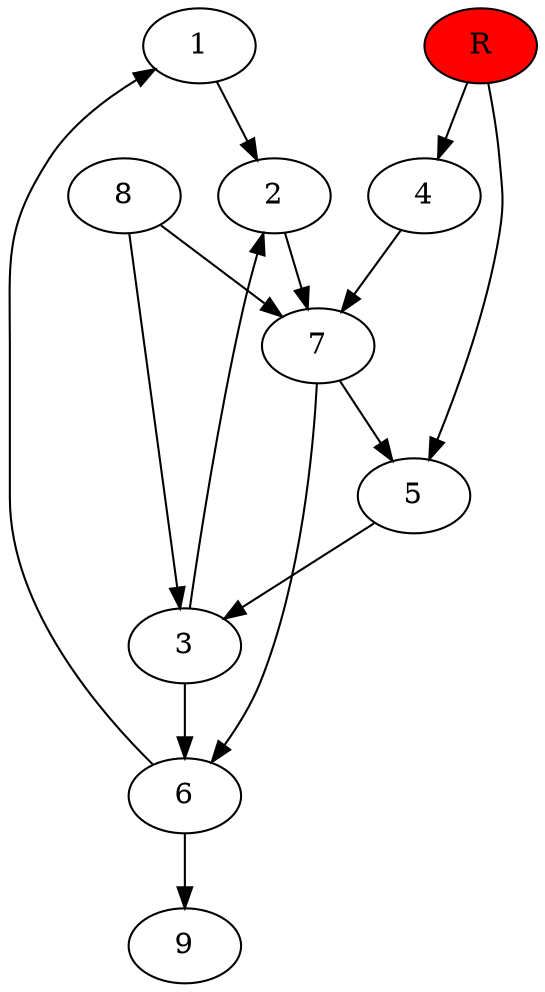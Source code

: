 digraph prb37431 {
	1
	2
	3
	4
	5
	6
	7
	8
	R [fillcolor="#ff0000" style=filled]
	1 -> 2
	2 -> 7
	3 -> 2
	3 -> 6
	4 -> 7
	5 -> 3
	6 -> 1
	6 -> 9
	7 -> 5
	7 -> 6
	8 -> 3
	8 -> 7
	R -> 4
	R -> 5
}
